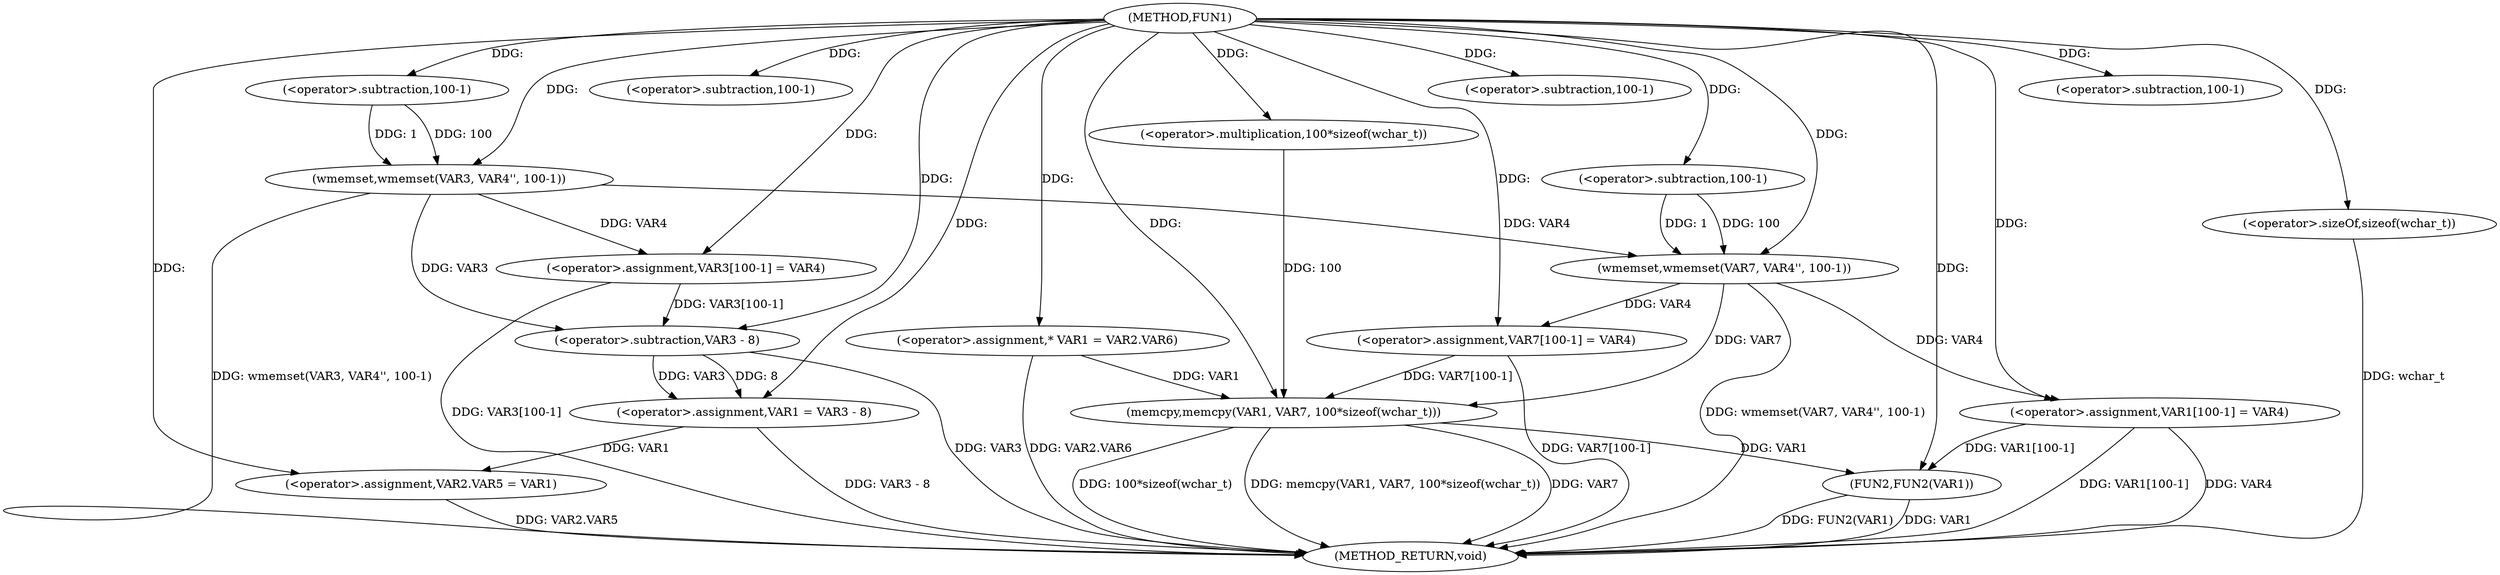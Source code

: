 digraph FUN1 {  
"1000100" [label = "(METHOD,FUN1)" ]
"1000166" [label = "(METHOD_RETURN,void)" ]
"1000105" [label = "(wmemset,wmemset(VAR3, VAR4'', 100-1))" ]
"1000108" [label = "(<operator>.subtraction,100-1)" ]
"1000111" [label = "(<operator>.assignment,VAR3[100-1] = VAR4)" ]
"1000114" [label = "(<operator>.subtraction,100-1)" ]
"1000118" [label = "(<operator>.assignment,VAR1 = VAR3 - 8)" ]
"1000120" [label = "(<operator>.subtraction,VAR3 - 8)" ]
"1000123" [label = "(<operator>.assignment,VAR2.VAR5 = VAR1)" ]
"1000130" [label = "(<operator>.assignment,* VAR1 = VAR2.VAR6)" ]
"1000137" [label = "(wmemset,wmemset(VAR7, VAR4'', 100-1))" ]
"1000140" [label = "(<operator>.subtraction,100-1)" ]
"1000143" [label = "(<operator>.assignment,VAR7[100-1] = VAR4)" ]
"1000146" [label = "(<operator>.subtraction,100-1)" ]
"1000150" [label = "(memcpy,memcpy(VAR1, VAR7, 100*sizeof(wchar_t)))" ]
"1000153" [label = "(<operator>.multiplication,100*sizeof(wchar_t))" ]
"1000155" [label = "(<operator>.sizeOf,sizeof(wchar_t))" ]
"1000157" [label = "(<operator>.assignment,VAR1[100-1] = VAR4)" ]
"1000160" [label = "(<operator>.subtraction,100-1)" ]
"1000164" [label = "(FUN2,FUN2(VAR1))" ]
  "1000105" -> "1000166"  [ label = "DDG: wmemset(VAR3, VAR4'', 100-1)"] 
  "1000150" -> "1000166"  [ label = "DDG: VAR7"] 
  "1000120" -> "1000166"  [ label = "DDG: VAR3"] 
  "1000150" -> "1000166"  [ label = "DDG: 100*sizeof(wchar_t)"] 
  "1000111" -> "1000166"  [ label = "DDG: VAR3[100-1]"] 
  "1000118" -> "1000166"  [ label = "DDG: VAR3 - 8"] 
  "1000150" -> "1000166"  [ label = "DDG: memcpy(VAR1, VAR7, 100*sizeof(wchar_t))"] 
  "1000155" -> "1000166"  [ label = "DDG: wchar_t"] 
  "1000157" -> "1000166"  [ label = "DDG: VAR4"] 
  "1000137" -> "1000166"  [ label = "DDG: wmemset(VAR7, VAR4'', 100-1)"] 
  "1000164" -> "1000166"  [ label = "DDG: FUN2(VAR1)"] 
  "1000130" -> "1000166"  [ label = "DDG: VAR2.VAR6"] 
  "1000157" -> "1000166"  [ label = "DDG: VAR1[100-1]"] 
  "1000143" -> "1000166"  [ label = "DDG: VAR7[100-1]"] 
  "1000123" -> "1000166"  [ label = "DDG: VAR2.VAR5"] 
  "1000164" -> "1000166"  [ label = "DDG: VAR1"] 
  "1000100" -> "1000105"  [ label = "DDG: "] 
  "1000108" -> "1000105"  [ label = "DDG: 100"] 
  "1000108" -> "1000105"  [ label = "DDG: 1"] 
  "1000100" -> "1000108"  [ label = "DDG: "] 
  "1000105" -> "1000111"  [ label = "DDG: VAR4"] 
  "1000100" -> "1000111"  [ label = "DDG: "] 
  "1000100" -> "1000114"  [ label = "DDG: "] 
  "1000120" -> "1000118"  [ label = "DDG: VAR3"] 
  "1000120" -> "1000118"  [ label = "DDG: 8"] 
  "1000100" -> "1000118"  [ label = "DDG: "] 
  "1000111" -> "1000120"  [ label = "DDG: VAR3[100-1]"] 
  "1000105" -> "1000120"  [ label = "DDG: VAR3"] 
  "1000100" -> "1000120"  [ label = "DDG: "] 
  "1000118" -> "1000123"  [ label = "DDG: VAR1"] 
  "1000100" -> "1000123"  [ label = "DDG: "] 
  "1000100" -> "1000130"  [ label = "DDG: "] 
  "1000100" -> "1000137"  [ label = "DDG: "] 
  "1000105" -> "1000137"  [ label = "DDG: VAR4"] 
  "1000140" -> "1000137"  [ label = "DDG: 100"] 
  "1000140" -> "1000137"  [ label = "DDG: 1"] 
  "1000100" -> "1000140"  [ label = "DDG: "] 
  "1000137" -> "1000143"  [ label = "DDG: VAR4"] 
  "1000100" -> "1000143"  [ label = "DDG: "] 
  "1000100" -> "1000146"  [ label = "DDG: "] 
  "1000130" -> "1000150"  [ label = "DDG: VAR1"] 
  "1000100" -> "1000150"  [ label = "DDG: "] 
  "1000143" -> "1000150"  [ label = "DDG: VAR7[100-1]"] 
  "1000137" -> "1000150"  [ label = "DDG: VAR7"] 
  "1000153" -> "1000150"  [ label = "DDG: 100"] 
  "1000100" -> "1000153"  [ label = "DDG: "] 
  "1000100" -> "1000155"  [ label = "DDG: "] 
  "1000100" -> "1000157"  [ label = "DDG: "] 
  "1000137" -> "1000157"  [ label = "DDG: VAR4"] 
  "1000100" -> "1000160"  [ label = "DDG: "] 
  "1000150" -> "1000164"  [ label = "DDG: VAR1"] 
  "1000157" -> "1000164"  [ label = "DDG: VAR1[100-1]"] 
  "1000100" -> "1000164"  [ label = "DDG: "] 
}
